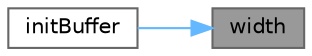 digraph "width"
{
 // LATEX_PDF_SIZE
  bgcolor="transparent";
  edge [fontname=Helvetica,fontsize=10,labelfontname=Helvetica,labelfontsize=10];
  node [fontname=Helvetica,fontsize=10,shape=box,height=0.2,width=0.4];
  rankdir="RL";
  Node1 [id="Node000001",label="width",height=0.2,width=0.4,color="gray40", fillcolor="grey60", style="filled", fontcolor="black",tooltip="获取帧宽度"];
  Node1 -> Node2 [id="edge1_Node000001_Node000002",dir="back",color="steelblue1",style="solid",tooltip=" "];
  Node2 [id="Node000002",label="initBuffer",height=0.2,width=0.4,color="grey40", fillcolor="white", style="filled",URL="$class_video_raw_frame.html#a9360675ff9cdf783c8e1527b3eb009d4",tooltip="初始化缓冲区"];
}
